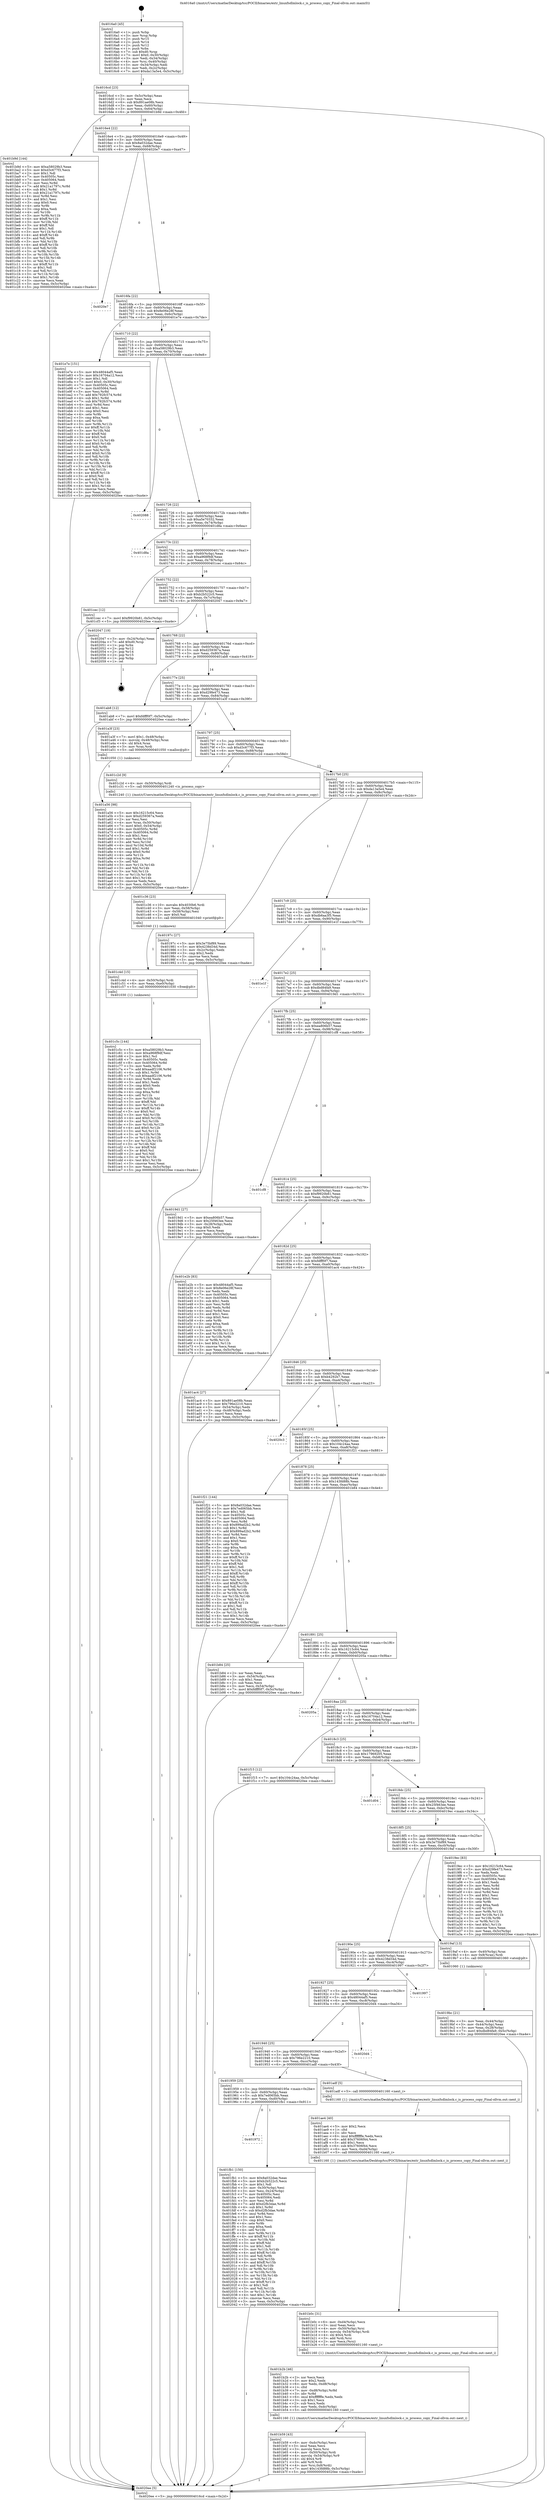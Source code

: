 digraph "0x4016a0" {
  label = "0x4016a0 (/mnt/c/Users/mathe/Desktop/tcc/POCII/binaries/extr_linuxfsdlmlock.c_is_process_copy_Final-ollvm.out::main(0))"
  labelloc = "t"
  node[shape=record]

  Entry [label="",width=0.3,height=0.3,shape=circle,fillcolor=black,style=filled]
  "0x4016cd" [label="{
     0x4016cd [23]\l
     | [instrs]\l
     &nbsp;&nbsp;0x4016cd \<+3\>: mov -0x5c(%rbp),%eax\l
     &nbsp;&nbsp;0x4016d0 \<+2\>: mov %eax,%ecx\l
     &nbsp;&nbsp;0x4016d2 \<+6\>: sub $0x891ae08b,%ecx\l
     &nbsp;&nbsp;0x4016d8 \<+3\>: mov %eax,-0x60(%rbp)\l
     &nbsp;&nbsp;0x4016db \<+3\>: mov %ecx,-0x64(%rbp)\l
     &nbsp;&nbsp;0x4016de \<+6\>: je 0000000000401b9d \<main+0x4fd\>\l
  }"]
  "0x401b9d" [label="{
     0x401b9d [144]\l
     | [instrs]\l
     &nbsp;&nbsp;0x401b9d \<+5\>: mov $0xa58029b3,%eax\l
     &nbsp;&nbsp;0x401ba2 \<+5\>: mov $0xd3c677f3,%ecx\l
     &nbsp;&nbsp;0x401ba7 \<+2\>: mov $0x1,%dl\l
     &nbsp;&nbsp;0x401ba9 \<+7\>: mov 0x40505c,%esi\l
     &nbsp;&nbsp;0x401bb0 \<+7\>: mov 0x405064,%edi\l
     &nbsp;&nbsp;0x401bb7 \<+3\>: mov %esi,%r8d\l
     &nbsp;&nbsp;0x401bba \<+7\>: add $0x21a1797c,%r8d\l
     &nbsp;&nbsp;0x401bc1 \<+4\>: sub $0x1,%r8d\l
     &nbsp;&nbsp;0x401bc5 \<+7\>: sub $0x21a1797c,%r8d\l
     &nbsp;&nbsp;0x401bcc \<+4\>: imul %r8d,%esi\l
     &nbsp;&nbsp;0x401bd0 \<+3\>: and $0x1,%esi\l
     &nbsp;&nbsp;0x401bd3 \<+3\>: cmp $0x0,%esi\l
     &nbsp;&nbsp;0x401bd6 \<+4\>: sete %r9b\l
     &nbsp;&nbsp;0x401bda \<+3\>: cmp $0xa,%edi\l
     &nbsp;&nbsp;0x401bdd \<+4\>: setl %r10b\l
     &nbsp;&nbsp;0x401be1 \<+3\>: mov %r9b,%r11b\l
     &nbsp;&nbsp;0x401be4 \<+4\>: xor $0xff,%r11b\l
     &nbsp;&nbsp;0x401be8 \<+3\>: mov %r10b,%bl\l
     &nbsp;&nbsp;0x401beb \<+3\>: xor $0xff,%bl\l
     &nbsp;&nbsp;0x401bee \<+3\>: xor $0x1,%dl\l
     &nbsp;&nbsp;0x401bf1 \<+3\>: mov %r11b,%r14b\l
     &nbsp;&nbsp;0x401bf4 \<+4\>: and $0xff,%r14b\l
     &nbsp;&nbsp;0x401bf8 \<+3\>: and %dl,%r9b\l
     &nbsp;&nbsp;0x401bfb \<+3\>: mov %bl,%r15b\l
     &nbsp;&nbsp;0x401bfe \<+4\>: and $0xff,%r15b\l
     &nbsp;&nbsp;0x401c02 \<+3\>: and %dl,%r10b\l
     &nbsp;&nbsp;0x401c05 \<+3\>: or %r9b,%r14b\l
     &nbsp;&nbsp;0x401c08 \<+3\>: or %r10b,%r15b\l
     &nbsp;&nbsp;0x401c0b \<+3\>: xor %r15b,%r14b\l
     &nbsp;&nbsp;0x401c0e \<+3\>: or %bl,%r11b\l
     &nbsp;&nbsp;0x401c11 \<+4\>: xor $0xff,%r11b\l
     &nbsp;&nbsp;0x401c15 \<+3\>: or $0x1,%dl\l
     &nbsp;&nbsp;0x401c18 \<+3\>: and %dl,%r11b\l
     &nbsp;&nbsp;0x401c1b \<+3\>: or %r11b,%r14b\l
     &nbsp;&nbsp;0x401c1e \<+4\>: test $0x1,%r14b\l
     &nbsp;&nbsp;0x401c22 \<+3\>: cmovne %ecx,%eax\l
     &nbsp;&nbsp;0x401c25 \<+3\>: mov %eax,-0x5c(%rbp)\l
     &nbsp;&nbsp;0x401c28 \<+5\>: jmp 00000000004020ee \<main+0xa4e\>\l
  }"]
  "0x4016e4" [label="{
     0x4016e4 [22]\l
     | [instrs]\l
     &nbsp;&nbsp;0x4016e4 \<+5\>: jmp 00000000004016e9 \<main+0x49\>\l
     &nbsp;&nbsp;0x4016e9 \<+3\>: mov -0x60(%rbp),%eax\l
     &nbsp;&nbsp;0x4016ec \<+5\>: sub $0x8a032dae,%eax\l
     &nbsp;&nbsp;0x4016f1 \<+3\>: mov %eax,-0x68(%rbp)\l
     &nbsp;&nbsp;0x4016f4 \<+6\>: je 00000000004020e7 \<main+0xa47\>\l
  }"]
  Exit [label="",width=0.3,height=0.3,shape=circle,fillcolor=black,style=filled,peripheries=2]
  "0x4020e7" [label="{
     0x4020e7\l
  }", style=dashed]
  "0x4016fa" [label="{
     0x4016fa [22]\l
     | [instrs]\l
     &nbsp;&nbsp;0x4016fa \<+5\>: jmp 00000000004016ff \<main+0x5f\>\l
     &nbsp;&nbsp;0x4016ff \<+3\>: mov -0x60(%rbp),%eax\l
     &nbsp;&nbsp;0x401702 \<+5\>: sub $0x8e06e28f,%eax\l
     &nbsp;&nbsp;0x401707 \<+3\>: mov %eax,-0x6c(%rbp)\l
     &nbsp;&nbsp;0x40170a \<+6\>: je 0000000000401e7e \<main+0x7de\>\l
  }"]
  "0x401972" [label="{
     0x401972\l
  }", style=dashed]
  "0x401e7e" [label="{
     0x401e7e [151]\l
     | [instrs]\l
     &nbsp;&nbsp;0x401e7e \<+5\>: mov $0x48044af5,%eax\l
     &nbsp;&nbsp;0x401e83 \<+5\>: mov $0x16704a12,%ecx\l
     &nbsp;&nbsp;0x401e88 \<+2\>: mov $0x1,%dl\l
     &nbsp;&nbsp;0x401e8a \<+7\>: movl $0x0,-0x30(%rbp)\l
     &nbsp;&nbsp;0x401e91 \<+7\>: mov 0x40505c,%esi\l
     &nbsp;&nbsp;0x401e98 \<+7\>: mov 0x405064,%edi\l
     &nbsp;&nbsp;0x401e9f \<+3\>: mov %esi,%r8d\l
     &nbsp;&nbsp;0x401ea2 \<+7\>: add $0x792fc574,%r8d\l
     &nbsp;&nbsp;0x401ea9 \<+4\>: sub $0x1,%r8d\l
     &nbsp;&nbsp;0x401ead \<+7\>: sub $0x792fc574,%r8d\l
     &nbsp;&nbsp;0x401eb4 \<+4\>: imul %r8d,%esi\l
     &nbsp;&nbsp;0x401eb8 \<+3\>: and $0x1,%esi\l
     &nbsp;&nbsp;0x401ebb \<+3\>: cmp $0x0,%esi\l
     &nbsp;&nbsp;0x401ebe \<+4\>: sete %r9b\l
     &nbsp;&nbsp;0x401ec2 \<+3\>: cmp $0xa,%edi\l
     &nbsp;&nbsp;0x401ec5 \<+4\>: setl %r10b\l
     &nbsp;&nbsp;0x401ec9 \<+3\>: mov %r9b,%r11b\l
     &nbsp;&nbsp;0x401ecc \<+4\>: xor $0xff,%r11b\l
     &nbsp;&nbsp;0x401ed0 \<+3\>: mov %r10b,%bl\l
     &nbsp;&nbsp;0x401ed3 \<+3\>: xor $0xff,%bl\l
     &nbsp;&nbsp;0x401ed6 \<+3\>: xor $0x0,%dl\l
     &nbsp;&nbsp;0x401ed9 \<+3\>: mov %r11b,%r14b\l
     &nbsp;&nbsp;0x401edc \<+4\>: and $0x0,%r14b\l
     &nbsp;&nbsp;0x401ee0 \<+3\>: and %dl,%r9b\l
     &nbsp;&nbsp;0x401ee3 \<+3\>: mov %bl,%r15b\l
     &nbsp;&nbsp;0x401ee6 \<+4\>: and $0x0,%r15b\l
     &nbsp;&nbsp;0x401eea \<+3\>: and %dl,%r10b\l
     &nbsp;&nbsp;0x401eed \<+3\>: or %r9b,%r14b\l
     &nbsp;&nbsp;0x401ef0 \<+3\>: or %r10b,%r15b\l
     &nbsp;&nbsp;0x401ef3 \<+3\>: xor %r15b,%r14b\l
     &nbsp;&nbsp;0x401ef6 \<+3\>: or %bl,%r11b\l
     &nbsp;&nbsp;0x401ef9 \<+4\>: xor $0xff,%r11b\l
     &nbsp;&nbsp;0x401efd \<+3\>: or $0x0,%dl\l
     &nbsp;&nbsp;0x401f00 \<+3\>: and %dl,%r11b\l
     &nbsp;&nbsp;0x401f03 \<+3\>: or %r11b,%r14b\l
     &nbsp;&nbsp;0x401f06 \<+4\>: test $0x1,%r14b\l
     &nbsp;&nbsp;0x401f0a \<+3\>: cmovne %ecx,%eax\l
     &nbsp;&nbsp;0x401f0d \<+3\>: mov %eax,-0x5c(%rbp)\l
     &nbsp;&nbsp;0x401f10 \<+5\>: jmp 00000000004020ee \<main+0xa4e\>\l
  }"]
  "0x401710" [label="{
     0x401710 [22]\l
     | [instrs]\l
     &nbsp;&nbsp;0x401710 \<+5\>: jmp 0000000000401715 \<main+0x75\>\l
     &nbsp;&nbsp;0x401715 \<+3\>: mov -0x60(%rbp),%eax\l
     &nbsp;&nbsp;0x401718 \<+5\>: sub $0xa58029b3,%eax\l
     &nbsp;&nbsp;0x40171d \<+3\>: mov %eax,-0x70(%rbp)\l
     &nbsp;&nbsp;0x401720 \<+6\>: je 0000000000402088 \<main+0x9e8\>\l
  }"]
  "0x401fb1" [label="{
     0x401fb1 [150]\l
     | [instrs]\l
     &nbsp;&nbsp;0x401fb1 \<+5\>: mov $0x8a032dae,%eax\l
     &nbsp;&nbsp;0x401fb6 \<+5\>: mov $0xb2b522c5,%ecx\l
     &nbsp;&nbsp;0x401fbb \<+2\>: mov $0x1,%dl\l
     &nbsp;&nbsp;0x401fbd \<+3\>: mov -0x30(%rbp),%esi\l
     &nbsp;&nbsp;0x401fc0 \<+3\>: mov %esi,-0x24(%rbp)\l
     &nbsp;&nbsp;0x401fc3 \<+7\>: mov 0x40505c,%esi\l
     &nbsp;&nbsp;0x401fca \<+7\>: mov 0x405064,%edi\l
     &nbsp;&nbsp;0x401fd1 \<+3\>: mov %esi,%r8d\l
     &nbsp;&nbsp;0x401fd4 \<+7\>: add $0xd2fb3dae,%r8d\l
     &nbsp;&nbsp;0x401fdb \<+4\>: sub $0x1,%r8d\l
     &nbsp;&nbsp;0x401fdf \<+7\>: sub $0xd2fb3dae,%r8d\l
     &nbsp;&nbsp;0x401fe6 \<+4\>: imul %r8d,%esi\l
     &nbsp;&nbsp;0x401fea \<+3\>: and $0x1,%esi\l
     &nbsp;&nbsp;0x401fed \<+3\>: cmp $0x0,%esi\l
     &nbsp;&nbsp;0x401ff0 \<+4\>: sete %r9b\l
     &nbsp;&nbsp;0x401ff4 \<+3\>: cmp $0xa,%edi\l
     &nbsp;&nbsp;0x401ff7 \<+4\>: setl %r10b\l
     &nbsp;&nbsp;0x401ffb \<+3\>: mov %r9b,%r11b\l
     &nbsp;&nbsp;0x401ffe \<+4\>: xor $0xff,%r11b\l
     &nbsp;&nbsp;0x402002 \<+3\>: mov %r10b,%bl\l
     &nbsp;&nbsp;0x402005 \<+3\>: xor $0xff,%bl\l
     &nbsp;&nbsp;0x402008 \<+3\>: xor $0x1,%dl\l
     &nbsp;&nbsp;0x40200b \<+3\>: mov %r11b,%r14b\l
     &nbsp;&nbsp;0x40200e \<+4\>: and $0xff,%r14b\l
     &nbsp;&nbsp;0x402012 \<+3\>: and %dl,%r9b\l
     &nbsp;&nbsp;0x402015 \<+3\>: mov %bl,%r15b\l
     &nbsp;&nbsp;0x402018 \<+4\>: and $0xff,%r15b\l
     &nbsp;&nbsp;0x40201c \<+3\>: and %dl,%r10b\l
     &nbsp;&nbsp;0x40201f \<+3\>: or %r9b,%r14b\l
     &nbsp;&nbsp;0x402022 \<+3\>: or %r10b,%r15b\l
     &nbsp;&nbsp;0x402025 \<+3\>: xor %r15b,%r14b\l
     &nbsp;&nbsp;0x402028 \<+3\>: or %bl,%r11b\l
     &nbsp;&nbsp;0x40202b \<+4\>: xor $0xff,%r11b\l
     &nbsp;&nbsp;0x40202f \<+3\>: or $0x1,%dl\l
     &nbsp;&nbsp;0x402032 \<+3\>: and %dl,%r11b\l
     &nbsp;&nbsp;0x402035 \<+3\>: or %r11b,%r14b\l
     &nbsp;&nbsp;0x402038 \<+4\>: test $0x1,%r14b\l
     &nbsp;&nbsp;0x40203c \<+3\>: cmovne %ecx,%eax\l
     &nbsp;&nbsp;0x40203f \<+3\>: mov %eax,-0x5c(%rbp)\l
     &nbsp;&nbsp;0x402042 \<+5\>: jmp 00000000004020ee \<main+0xa4e\>\l
  }"]
  "0x402088" [label="{
     0x402088\l
  }", style=dashed]
  "0x401726" [label="{
     0x401726 [22]\l
     | [instrs]\l
     &nbsp;&nbsp;0x401726 \<+5\>: jmp 000000000040172b \<main+0x8b\>\l
     &nbsp;&nbsp;0x40172b \<+3\>: mov -0x60(%rbp),%eax\l
     &nbsp;&nbsp;0x40172e \<+5\>: sub $0xa5e70332,%eax\l
     &nbsp;&nbsp;0x401733 \<+3\>: mov %eax,-0x74(%rbp)\l
     &nbsp;&nbsp;0x401736 \<+6\>: je 0000000000401d8a \<main+0x6ea\>\l
  }"]
  "0x401c5c" [label="{
     0x401c5c [144]\l
     | [instrs]\l
     &nbsp;&nbsp;0x401c5c \<+5\>: mov $0xa58029b3,%eax\l
     &nbsp;&nbsp;0x401c61 \<+5\>: mov $0xa968f9df,%esi\l
     &nbsp;&nbsp;0x401c66 \<+2\>: mov $0x1,%cl\l
     &nbsp;&nbsp;0x401c68 \<+7\>: mov 0x40505c,%edx\l
     &nbsp;&nbsp;0x401c6f \<+8\>: mov 0x405064,%r8d\l
     &nbsp;&nbsp;0x401c77 \<+3\>: mov %edx,%r9d\l
     &nbsp;&nbsp;0x401c7a \<+7\>: add $0xaadf2106,%r9d\l
     &nbsp;&nbsp;0x401c81 \<+4\>: sub $0x1,%r9d\l
     &nbsp;&nbsp;0x401c85 \<+7\>: sub $0xaadf2106,%r9d\l
     &nbsp;&nbsp;0x401c8c \<+4\>: imul %r9d,%edx\l
     &nbsp;&nbsp;0x401c90 \<+3\>: and $0x1,%edx\l
     &nbsp;&nbsp;0x401c93 \<+3\>: cmp $0x0,%edx\l
     &nbsp;&nbsp;0x401c96 \<+4\>: sete %r10b\l
     &nbsp;&nbsp;0x401c9a \<+4\>: cmp $0xa,%r8d\l
     &nbsp;&nbsp;0x401c9e \<+4\>: setl %r11b\l
     &nbsp;&nbsp;0x401ca2 \<+3\>: mov %r10b,%bl\l
     &nbsp;&nbsp;0x401ca5 \<+3\>: xor $0xff,%bl\l
     &nbsp;&nbsp;0x401ca8 \<+3\>: mov %r11b,%r14b\l
     &nbsp;&nbsp;0x401cab \<+4\>: xor $0xff,%r14b\l
     &nbsp;&nbsp;0x401caf \<+3\>: xor $0x0,%cl\l
     &nbsp;&nbsp;0x401cb2 \<+3\>: mov %bl,%r15b\l
     &nbsp;&nbsp;0x401cb5 \<+4\>: and $0x0,%r15b\l
     &nbsp;&nbsp;0x401cb9 \<+3\>: and %cl,%r10b\l
     &nbsp;&nbsp;0x401cbc \<+3\>: mov %r14b,%r12b\l
     &nbsp;&nbsp;0x401cbf \<+4\>: and $0x0,%r12b\l
     &nbsp;&nbsp;0x401cc3 \<+3\>: and %cl,%r11b\l
     &nbsp;&nbsp;0x401cc6 \<+3\>: or %r10b,%r15b\l
     &nbsp;&nbsp;0x401cc9 \<+3\>: or %r11b,%r12b\l
     &nbsp;&nbsp;0x401ccc \<+3\>: xor %r12b,%r15b\l
     &nbsp;&nbsp;0x401ccf \<+3\>: or %r14b,%bl\l
     &nbsp;&nbsp;0x401cd2 \<+3\>: xor $0xff,%bl\l
     &nbsp;&nbsp;0x401cd5 \<+3\>: or $0x0,%cl\l
     &nbsp;&nbsp;0x401cd8 \<+2\>: and %cl,%bl\l
     &nbsp;&nbsp;0x401cda \<+3\>: or %bl,%r15b\l
     &nbsp;&nbsp;0x401cdd \<+4\>: test $0x1,%r15b\l
     &nbsp;&nbsp;0x401ce1 \<+3\>: cmovne %esi,%eax\l
     &nbsp;&nbsp;0x401ce4 \<+3\>: mov %eax,-0x5c(%rbp)\l
     &nbsp;&nbsp;0x401ce7 \<+5\>: jmp 00000000004020ee \<main+0xa4e\>\l
  }"]
  "0x401d8a" [label="{
     0x401d8a\l
  }", style=dashed]
  "0x40173c" [label="{
     0x40173c [22]\l
     | [instrs]\l
     &nbsp;&nbsp;0x40173c \<+5\>: jmp 0000000000401741 \<main+0xa1\>\l
     &nbsp;&nbsp;0x401741 \<+3\>: mov -0x60(%rbp),%eax\l
     &nbsp;&nbsp;0x401744 \<+5\>: sub $0xa968f9df,%eax\l
     &nbsp;&nbsp;0x401749 \<+3\>: mov %eax,-0x78(%rbp)\l
     &nbsp;&nbsp;0x40174c \<+6\>: je 0000000000401cec \<main+0x64c\>\l
  }"]
  "0x401c4d" [label="{
     0x401c4d [15]\l
     | [instrs]\l
     &nbsp;&nbsp;0x401c4d \<+4\>: mov -0x50(%rbp),%rdi\l
     &nbsp;&nbsp;0x401c51 \<+6\>: mov %eax,-0xe0(%rbp)\l
     &nbsp;&nbsp;0x401c57 \<+5\>: call 0000000000401030 \<free@plt\>\l
     | [calls]\l
     &nbsp;&nbsp;0x401030 \{1\} (unknown)\l
  }"]
  "0x401cec" [label="{
     0x401cec [12]\l
     | [instrs]\l
     &nbsp;&nbsp;0x401cec \<+7\>: movl $0xf9920b81,-0x5c(%rbp)\l
     &nbsp;&nbsp;0x401cf3 \<+5\>: jmp 00000000004020ee \<main+0xa4e\>\l
  }"]
  "0x401752" [label="{
     0x401752 [22]\l
     | [instrs]\l
     &nbsp;&nbsp;0x401752 \<+5\>: jmp 0000000000401757 \<main+0xb7\>\l
     &nbsp;&nbsp;0x401757 \<+3\>: mov -0x60(%rbp),%eax\l
     &nbsp;&nbsp;0x40175a \<+5\>: sub $0xb2b522c5,%eax\l
     &nbsp;&nbsp;0x40175f \<+3\>: mov %eax,-0x7c(%rbp)\l
     &nbsp;&nbsp;0x401762 \<+6\>: je 0000000000402047 \<main+0x9a7\>\l
  }"]
  "0x401c36" [label="{
     0x401c36 [23]\l
     | [instrs]\l
     &nbsp;&nbsp;0x401c36 \<+10\>: movabs $0x4030b6,%rdi\l
     &nbsp;&nbsp;0x401c40 \<+3\>: mov %eax,-0x58(%rbp)\l
     &nbsp;&nbsp;0x401c43 \<+3\>: mov -0x58(%rbp),%esi\l
     &nbsp;&nbsp;0x401c46 \<+2\>: mov $0x0,%al\l
     &nbsp;&nbsp;0x401c48 \<+5\>: call 0000000000401040 \<printf@plt\>\l
     | [calls]\l
     &nbsp;&nbsp;0x401040 \{1\} (unknown)\l
  }"]
  "0x402047" [label="{
     0x402047 [19]\l
     | [instrs]\l
     &nbsp;&nbsp;0x402047 \<+3\>: mov -0x24(%rbp),%eax\l
     &nbsp;&nbsp;0x40204a \<+7\>: add $0xd0,%rsp\l
     &nbsp;&nbsp;0x402051 \<+1\>: pop %rbx\l
     &nbsp;&nbsp;0x402052 \<+2\>: pop %r12\l
     &nbsp;&nbsp;0x402054 \<+2\>: pop %r14\l
     &nbsp;&nbsp;0x402056 \<+2\>: pop %r15\l
     &nbsp;&nbsp;0x402058 \<+1\>: pop %rbp\l
     &nbsp;&nbsp;0x402059 \<+1\>: ret\l
  }"]
  "0x401768" [label="{
     0x401768 [22]\l
     | [instrs]\l
     &nbsp;&nbsp;0x401768 \<+5\>: jmp 000000000040176d \<main+0xcd\>\l
     &nbsp;&nbsp;0x40176d \<+3\>: mov -0x60(%rbp),%eax\l
     &nbsp;&nbsp;0x401770 \<+5\>: sub $0xd259367a,%eax\l
     &nbsp;&nbsp;0x401775 \<+3\>: mov %eax,-0x80(%rbp)\l
     &nbsp;&nbsp;0x401778 \<+6\>: je 0000000000401ab8 \<main+0x418\>\l
  }"]
  "0x401b59" [label="{
     0x401b59 [43]\l
     | [instrs]\l
     &nbsp;&nbsp;0x401b59 \<+6\>: mov -0xdc(%rbp),%ecx\l
     &nbsp;&nbsp;0x401b5f \<+3\>: imul %eax,%ecx\l
     &nbsp;&nbsp;0x401b62 \<+3\>: movslq %ecx,%rsi\l
     &nbsp;&nbsp;0x401b65 \<+4\>: mov -0x50(%rbp),%rdi\l
     &nbsp;&nbsp;0x401b69 \<+4\>: movslq -0x54(%rbp),%r9\l
     &nbsp;&nbsp;0x401b6d \<+4\>: shl $0x4,%r9\l
     &nbsp;&nbsp;0x401b71 \<+3\>: add %r9,%rdi\l
     &nbsp;&nbsp;0x401b74 \<+4\>: mov %rsi,0x8(%rdi)\l
     &nbsp;&nbsp;0x401b78 \<+7\>: movl $0x143fd88b,-0x5c(%rbp)\l
     &nbsp;&nbsp;0x401b7f \<+5\>: jmp 00000000004020ee \<main+0xa4e\>\l
  }"]
  "0x401ab8" [label="{
     0x401ab8 [12]\l
     | [instrs]\l
     &nbsp;&nbsp;0x401ab8 \<+7\>: movl $0xfdfff0f7,-0x5c(%rbp)\l
     &nbsp;&nbsp;0x401abf \<+5\>: jmp 00000000004020ee \<main+0xa4e\>\l
  }"]
  "0x40177e" [label="{
     0x40177e [25]\l
     | [instrs]\l
     &nbsp;&nbsp;0x40177e \<+5\>: jmp 0000000000401783 \<main+0xe3\>\l
     &nbsp;&nbsp;0x401783 \<+3\>: mov -0x60(%rbp),%eax\l
     &nbsp;&nbsp;0x401786 \<+5\>: sub $0xd29fe473,%eax\l
     &nbsp;&nbsp;0x40178b \<+6\>: mov %eax,-0x84(%rbp)\l
     &nbsp;&nbsp;0x401791 \<+6\>: je 0000000000401a3f \<main+0x39f\>\l
  }"]
  "0x401b2b" [label="{
     0x401b2b [46]\l
     | [instrs]\l
     &nbsp;&nbsp;0x401b2b \<+2\>: xor %ecx,%ecx\l
     &nbsp;&nbsp;0x401b2d \<+5\>: mov $0x2,%edx\l
     &nbsp;&nbsp;0x401b32 \<+6\>: mov %edx,-0xd8(%rbp)\l
     &nbsp;&nbsp;0x401b38 \<+1\>: cltd\l
     &nbsp;&nbsp;0x401b39 \<+7\>: mov -0xd8(%rbp),%r8d\l
     &nbsp;&nbsp;0x401b40 \<+3\>: idiv %r8d\l
     &nbsp;&nbsp;0x401b43 \<+6\>: imul $0xfffffffe,%edx,%edx\l
     &nbsp;&nbsp;0x401b49 \<+3\>: sub $0x1,%ecx\l
     &nbsp;&nbsp;0x401b4c \<+2\>: sub %ecx,%edx\l
     &nbsp;&nbsp;0x401b4e \<+6\>: mov %edx,-0xdc(%rbp)\l
     &nbsp;&nbsp;0x401b54 \<+5\>: call 0000000000401160 \<next_i\>\l
     | [calls]\l
     &nbsp;&nbsp;0x401160 \{1\} (/mnt/c/Users/mathe/Desktop/tcc/POCII/binaries/extr_linuxfsdlmlock.c_is_process_copy_Final-ollvm.out::next_i)\l
  }"]
  "0x401a3f" [label="{
     0x401a3f [23]\l
     | [instrs]\l
     &nbsp;&nbsp;0x401a3f \<+7\>: movl $0x1,-0x48(%rbp)\l
     &nbsp;&nbsp;0x401a46 \<+4\>: movslq -0x48(%rbp),%rax\l
     &nbsp;&nbsp;0x401a4a \<+4\>: shl $0x4,%rax\l
     &nbsp;&nbsp;0x401a4e \<+3\>: mov %rax,%rdi\l
     &nbsp;&nbsp;0x401a51 \<+5\>: call 0000000000401050 \<malloc@plt\>\l
     | [calls]\l
     &nbsp;&nbsp;0x401050 \{1\} (unknown)\l
  }"]
  "0x401797" [label="{
     0x401797 [25]\l
     | [instrs]\l
     &nbsp;&nbsp;0x401797 \<+5\>: jmp 000000000040179c \<main+0xfc\>\l
     &nbsp;&nbsp;0x40179c \<+3\>: mov -0x60(%rbp),%eax\l
     &nbsp;&nbsp;0x40179f \<+5\>: sub $0xd3c677f3,%eax\l
     &nbsp;&nbsp;0x4017a4 \<+6\>: mov %eax,-0x88(%rbp)\l
     &nbsp;&nbsp;0x4017aa \<+6\>: je 0000000000401c2d \<main+0x58d\>\l
  }"]
  "0x401b0c" [label="{
     0x401b0c [31]\l
     | [instrs]\l
     &nbsp;&nbsp;0x401b0c \<+6\>: mov -0xd4(%rbp),%ecx\l
     &nbsp;&nbsp;0x401b12 \<+3\>: imul %eax,%ecx\l
     &nbsp;&nbsp;0x401b15 \<+4\>: mov -0x50(%rbp),%rsi\l
     &nbsp;&nbsp;0x401b19 \<+4\>: movslq -0x54(%rbp),%rdi\l
     &nbsp;&nbsp;0x401b1d \<+4\>: shl $0x4,%rdi\l
     &nbsp;&nbsp;0x401b21 \<+3\>: add %rdi,%rsi\l
     &nbsp;&nbsp;0x401b24 \<+2\>: mov %ecx,(%rsi)\l
     &nbsp;&nbsp;0x401b26 \<+5\>: call 0000000000401160 \<next_i\>\l
     | [calls]\l
     &nbsp;&nbsp;0x401160 \{1\} (/mnt/c/Users/mathe/Desktop/tcc/POCII/binaries/extr_linuxfsdlmlock.c_is_process_copy_Final-ollvm.out::next_i)\l
  }"]
  "0x401c2d" [label="{
     0x401c2d [9]\l
     | [instrs]\l
     &nbsp;&nbsp;0x401c2d \<+4\>: mov -0x50(%rbp),%rdi\l
     &nbsp;&nbsp;0x401c31 \<+5\>: call 0000000000401240 \<is_process_copy\>\l
     | [calls]\l
     &nbsp;&nbsp;0x401240 \{1\} (/mnt/c/Users/mathe/Desktop/tcc/POCII/binaries/extr_linuxfsdlmlock.c_is_process_copy_Final-ollvm.out::is_process_copy)\l
  }"]
  "0x4017b0" [label="{
     0x4017b0 [25]\l
     | [instrs]\l
     &nbsp;&nbsp;0x4017b0 \<+5\>: jmp 00000000004017b5 \<main+0x115\>\l
     &nbsp;&nbsp;0x4017b5 \<+3\>: mov -0x60(%rbp),%eax\l
     &nbsp;&nbsp;0x4017b8 \<+5\>: sub $0xda13a5e4,%eax\l
     &nbsp;&nbsp;0x4017bd \<+6\>: mov %eax,-0x8c(%rbp)\l
     &nbsp;&nbsp;0x4017c3 \<+6\>: je 000000000040197c \<main+0x2dc\>\l
  }"]
  "0x401ae4" [label="{
     0x401ae4 [40]\l
     | [instrs]\l
     &nbsp;&nbsp;0x401ae4 \<+5\>: mov $0x2,%ecx\l
     &nbsp;&nbsp;0x401ae9 \<+1\>: cltd\l
     &nbsp;&nbsp;0x401aea \<+2\>: idiv %ecx\l
     &nbsp;&nbsp;0x401aec \<+6\>: imul $0xfffffffe,%edx,%ecx\l
     &nbsp;&nbsp;0x401af2 \<+6\>: add $0x37606f44,%ecx\l
     &nbsp;&nbsp;0x401af8 \<+3\>: add $0x1,%ecx\l
     &nbsp;&nbsp;0x401afb \<+6\>: sub $0x37606f44,%ecx\l
     &nbsp;&nbsp;0x401b01 \<+6\>: mov %ecx,-0xd4(%rbp)\l
     &nbsp;&nbsp;0x401b07 \<+5\>: call 0000000000401160 \<next_i\>\l
     | [calls]\l
     &nbsp;&nbsp;0x401160 \{1\} (/mnt/c/Users/mathe/Desktop/tcc/POCII/binaries/extr_linuxfsdlmlock.c_is_process_copy_Final-ollvm.out::next_i)\l
  }"]
  "0x40197c" [label="{
     0x40197c [27]\l
     | [instrs]\l
     &nbsp;&nbsp;0x40197c \<+5\>: mov $0x3e75bf89,%eax\l
     &nbsp;&nbsp;0x401981 \<+5\>: mov $0x4238d34d,%ecx\l
     &nbsp;&nbsp;0x401986 \<+3\>: mov -0x2c(%rbp),%edx\l
     &nbsp;&nbsp;0x401989 \<+3\>: cmp $0x2,%edx\l
     &nbsp;&nbsp;0x40198c \<+3\>: cmovne %ecx,%eax\l
     &nbsp;&nbsp;0x40198f \<+3\>: mov %eax,-0x5c(%rbp)\l
     &nbsp;&nbsp;0x401992 \<+5\>: jmp 00000000004020ee \<main+0xa4e\>\l
  }"]
  "0x4017c9" [label="{
     0x4017c9 [25]\l
     | [instrs]\l
     &nbsp;&nbsp;0x4017c9 \<+5\>: jmp 00000000004017ce \<main+0x12e\>\l
     &nbsp;&nbsp;0x4017ce \<+3\>: mov -0x60(%rbp),%eax\l
     &nbsp;&nbsp;0x4017d1 \<+5\>: sub $0xdb6aa3f5,%eax\l
     &nbsp;&nbsp;0x4017d6 \<+6\>: mov %eax,-0x90(%rbp)\l
     &nbsp;&nbsp;0x4017dc \<+6\>: je 0000000000401e1f \<main+0x77f\>\l
  }"]
  "0x4020ee" [label="{
     0x4020ee [5]\l
     | [instrs]\l
     &nbsp;&nbsp;0x4020ee \<+5\>: jmp 00000000004016cd \<main+0x2d\>\l
  }"]
  "0x4016a0" [label="{
     0x4016a0 [45]\l
     | [instrs]\l
     &nbsp;&nbsp;0x4016a0 \<+1\>: push %rbp\l
     &nbsp;&nbsp;0x4016a1 \<+3\>: mov %rsp,%rbp\l
     &nbsp;&nbsp;0x4016a4 \<+2\>: push %r15\l
     &nbsp;&nbsp;0x4016a6 \<+2\>: push %r14\l
     &nbsp;&nbsp;0x4016a8 \<+2\>: push %r12\l
     &nbsp;&nbsp;0x4016aa \<+1\>: push %rbx\l
     &nbsp;&nbsp;0x4016ab \<+7\>: sub $0xd0,%rsp\l
     &nbsp;&nbsp;0x4016b2 \<+7\>: movl $0x0,-0x30(%rbp)\l
     &nbsp;&nbsp;0x4016b9 \<+3\>: mov %edi,-0x34(%rbp)\l
     &nbsp;&nbsp;0x4016bc \<+4\>: mov %rsi,-0x40(%rbp)\l
     &nbsp;&nbsp;0x4016c0 \<+3\>: mov -0x34(%rbp),%edi\l
     &nbsp;&nbsp;0x4016c3 \<+3\>: mov %edi,-0x2c(%rbp)\l
     &nbsp;&nbsp;0x4016c6 \<+7\>: movl $0xda13a5e4,-0x5c(%rbp)\l
  }"]
  "0x401959" [label="{
     0x401959 [25]\l
     | [instrs]\l
     &nbsp;&nbsp;0x401959 \<+5\>: jmp 000000000040195e \<main+0x2be\>\l
     &nbsp;&nbsp;0x40195e \<+3\>: mov -0x60(%rbp),%eax\l
     &nbsp;&nbsp;0x401961 \<+5\>: sub $0x7ed065bb,%eax\l
     &nbsp;&nbsp;0x401966 \<+6\>: mov %eax,-0xd0(%rbp)\l
     &nbsp;&nbsp;0x40196c \<+6\>: je 0000000000401fb1 \<main+0x911\>\l
  }"]
  "0x401e1f" [label="{
     0x401e1f\l
  }", style=dashed]
  "0x4017e2" [label="{
     0x4017e2 [25]\l
     | [instrs]\l
     &nbsp;&nbsp;0x4017e2 \<+5\>: jmp 00000000004017e7 \<main+0x147\>\l
     &nbsp;&nbsp;0x4017e7 \<+3\>: mov -0x60(%rbp),%eax\l
     &nbsp;&nbsp;0x4017ea \<+5\>: sub $0xdbd84fa9,%eax\l
     &nbsp;&nbsp;0x4017ef \<+6\>: mov %eax,-0x94(%rbp)\l
     &nbsp;&nbsp;0x4017f5 \<+6\>: je 00000000004019d1 \<main+0x331\>\l
  }"]
  "0x401adf" [label="{
     0x401adf [5]\l
     | [instrs]\l
     &nbsp;&nbsp;0x401adf \<+5\>: call 0000000000401160 \<next_i\>\l
     | [calls]\l
     &nbsp;&nbsp;0x401160 \{1\} (/mnt/c/Users/mathe/Desktop/tcc/POCII/binaries/extr_linuxfsdlmlock.c_is_process_copy_Final-ollvm.out::next_i)\l
  }"]
  "0x4019d1" [label="{
     0x4019d1 [27]\l
     | [instrs]\l
     &nbsp;&nbsp;0x4019d1 \<+5\>: mov $0xea806b57,%eax\l
     &nbsp;&nbsp;0x4019d6 \<+5\>: mov $0x25f463ee,%ecx\l
     &nbsp;&nbsp;0x4019db \<+3\>: mov -0x28(%rbp),%edx\l
     &nbsp;&nbsp;0x4019de \<+3\>: cmp $0x0,%edx\l
     &nbsp;&nbsp;0x4019e1 \<+3\>: cmove %ecx,%eax\l
     &nbsp;&nbsp;0x4019e4 \<+3\>: mov %eax,-0x5c(%rbp)\l
     &nbsp;&nbsp;0x4019e7 \<+5\>: jmp 00000000004020ee \<main+0xa4e\>\l
  }"]
  "0x4017fb" [label="{
     0x4017fb [25]\l
     | [instrs]\l
     &nbsp;&nbsp;0x4017fb \<+5\>: jmp 0000000000401800 \<main+0x160\>\l
     &nbsp;&nbsp;0x401800 \<+3\>: mov -0x60(%rbp),%eax\l
     &nbsp;&nbsp;0x401803 \<+5\>: sub $0xea806b57,%eax\l
     &nbsp;&nbsp;0x401808 \<+6\>: mov %eax,-0x98(%rbp)\l
     &nbsp;&nbsp;0x40180e \<+6\>: je 0000000000401cf8 \<main+0x658\>\l
  }"]
  "0x401940" [label="{
     0x401940 [25]\l
     | [instrs]\l
     &nbsp;&nbsp;0x401940 \<+5\>: jmp 0000000000401945 \<main+0x2a5\>\l
     &nbsp;&nbsp;0x401945 \<+3\>: mov -0x60(%rbp),%eax\l
     &nbsp;&nbsp;0x401948 \<+5\>: sub $0x796e2210,%eax\l
     &nbsp;&nbsp;0x40194d \<+6\>: mov %eax,-0xcc(%rbp)\l
     &nbsp;&nbsp;0x401953 \<+6\>: je 0000000000401adf \<main+0x43f\>\l
  }"]
  "0x401cf8" [label="{
     0x401cf8\l
  }", style=dashed]
  "0x401814" [label="{
     0x401814 [25]\l
     | [instrs]\l
     &nbsp;&nbsp;0x401814 \<+5\>: jmp 0000000000401819 \<main+0x179\>\l
     &nbsp;&nbsp;0x401819 \<+3\>: mov -0x60(%rbp),%eax\l
     &nbsp;&nbsp;0x40181c \<+5\>: sub $0xf9920b81,%eax\l
     &nbsp;&nbsp;0x401821 \<+6\>: mov %eax,-0x9c(%rbp)\l
     &nbsp;&nbsp;0x401827 \<+6\>: je 0000000000401e2b \<main+0x78b\>\l
  }"]
  "0x4020d4" [label="{
     0x4020d4\l
  }", style=dashed]
  "0x401e2b" [label="{
     0x401e2b [83]\l
     | [instrs]\l
     &nbsp;&nbsp;0x401e2b \<+5\>: mov $0x48044af5,%eax\l
     &nbsp;&nbsp;0x401e30 \<+5\>: mov $0x8e06e28f,%ecx\l
     &nbsp;&nbsp;0x401e35 \<+2\>: xor %edx,%edx\l
     &nbsp;&nbsp;0x401e37 \<+7\>: mov 0x40505c,%esi\l
     &nbsp;&nbsp;0x401e3e \<+7\>: mov 0x405064,%edi\l
     &nbsp;&nbsp;0x401e45 \<+3\>: sub $0x1,%edx\l
     &nbsp;&nbsp;0x401e48 \<+3\>: mov %esi,%r8d\l
     &nbsp;&nbsp;0x401e4b \<+3\>: add %edx,%r8d\l
     &nbsp;&nbsp;0x401e4e \<+4\>: imul %r8d,%esi\l
     &nbsp;&nbsp;0x401e52 \<+3\>: and $0x1,%esi\l
     &nbsp;&nbsp;0x401e55 \<+3\>: cmp $0x0,%esi\l
     &nbsp;&nbsp;0x401e58 \<+4\>: sete %r9b\l
     &nbsp;&nbsp;0x401e5c \<+3\>: cmp $0xa,%edi\l
     &nbsp;&nbsp;0x401e5f \<+4\>: setl %r10b\l
     &nbsp;&nbsp;0x401e63 \<+3\>: mov %r9b,%r11b\l
     &nbsp;&nbsp;0x401e66 \<+3\>: and %r10b,%r11b\l
     &nbsp;&nbsp;0x401e69 \<+3\>: xor %r10b,%r9b\l
     &nbsp;&nbsp;0x401e6c \<+3\>: or %r9b,%r11b\l
     &nbsp;&nbsp;0x401e6f \<+4\>: test $0x1,%r11b\l
     &nbsp;&nbsp;0x401e73 \<+3\>: cmovne %ecx,%eax\l
     &nbsp;&nbsp;0x401e76 \<+3\>: mov %eax,-0x5c(%rbp)\l
     &nbsp;&nbsp;0x401e79 \<+5\>: jmp 00000000004020ee \<main+0xa4e\>\l
  }"]
  "0x40182d" [label="{
     0x40182d [25]\l
     | [instrs]\l
     &nbsp;&nbsp;0x40182d \<+5\>: jmp 0000000000401832 \<main+0x192\>\l
     &nbsp;&nbsp;0x401832 \<+3\>: mov -0x60(%rbp),%eax\l
     &nbsp;&nbsp;0x401835 \<+5\>: sub $0xfdfff0f7,%eax\l
     &nbsp;&nbsp;0x40183a \<+6\>: mov %eax,-0xa0(%rbp)\l
     &nbsp;&nbsp;0x401840 \<+6\>: je 0000000000401ac4 \<main+0x424\>\l
  }"]
  "0x401927" [label="{
     0x401927 [25]\l
     | [instrs]\l
     &nbsp;&nbsp;0x401927 \<+5\>: jmp 000000000040192c \<main+0x28c\>\l
     &nbsp;&nbsp;0x40192c \<+3\>: mov -0x60(%rbp),%eax\l
     &nbsp;&nbsp;0x40192f \<+5\>: sub $0x48044af5,%eax\l
     &nbsp;&nbsp;0x401934 \<+6\>: mov %eax,-0xc8(%rbp)\l
     &nbsp;&nbsp;0x40193a \<+6\>: je 00000000004020d4 \<main+0xa34\>\l
  }"]
  "0x401ac4" [label="{
     0x401ac4 [27]\l
     | [instrs]\l
     &nbsp;&nbsp;0x401ac4 \<+5\>: mov $0x891ae08b,%eax\l
     &nbsp;&nbsp;0x401ac9 \<+5\>: mov $0x796e2210,%ecx\l
     &nbsp;&nbsp;0x401ace \<+3\>: mov -0x54(%rbp),%edx\l
     &nbsp;&nbsp;0x401ad1 \<+3\>: cmp -0x48(%rbp),%edx\l
     &nbsp;&nbsp;0x401ad4 \<+3\>: cmovl %ecx,%eax\l
     &nbsp;&nbsp;0x401ad7 \<+3\>: mov %eax,-0x5c(%rbp)\l
     &nbsp;&nbsp;0x401ada \<+5\>: jmp 00000000004020ee \<main+0xa4e\>\l
  }"]
  "0x401846" [label="{
     0x401846 [25]\l
     | [instrs]\l
     &nbsp;&nbsp;0x401846 \<+5\>: jmp 000000000040184b \<main+0x1ab\>\l
     &nbsp;&nbsp;0x40184b \<+3\>: mov -0x60(%rbp),%eax\l
     &nbsp;&nbsp;0x40184e \<+5\>: sub $0xb4292b7,%eax\l
     &nbsp;&nbsp;0x401853 \<+6\>: mov %eax,-0xa4(%rbp)\l
     &nbsp;&nbsp;0x401859 \<+6\>: je 00000000004020c3 \<main+0xa23\>\l
  }"]
  "0x401997" [label="{
     0x401997\l
  }", style=dashed]
  "0x4020c3" [label="{
     0x4020c3\l
  }", style=dashed]
  "0x40185f" [label="{
     0x40185f [25]\l
     | [instrs]\l
     &nbsp;&nbsp;0x40185f \<+5\>: jmp 0000000000401864 \<main+0x1c4\>\l
     &nbsp;&nbsp;0x401864 \<+3\>: mov -0x60(%rbp),%eax\l
     &nbsp;&nbsp;0x401867 \<+5\>: sub $0x104c24aa,%eax\l
     &nbsp;&nbsp;0x40186c \<+6\>: mov %eax,-0xa8(%rbp)\l
     &nbsp;&nbsp;0x401872 \<+6\>: je 0000000000401f21 \<main+0x881\>\l
  }"]
  "0x401a56" [label="{
     0x401a56 [98]\l
     | [instrs]\l
     &nbsp;&nbsp;0x401a56 \<+5\>: mov $0x16215c64,%ecx\l
     &nbsp;&nbsp;0x401a5b \<+5\>: mov $0xd259367a,%edx\l
     &nbsp;&nbsp;0x401a60 \<+2\>: xor %esi,%esi\l
     &nbsp;&nbsp;0x401a62 \<+4\>: mov %rax,-0x50(%rbp)\l
     &nbsp;&nbsp;0x401a66 \<+7\>: movl $0x0,-0x54(%rbp)\l
     &nbsp;&nbsp;0x401a6d \<+8\>: mov 0x40505c,%r8d\l
     &nbsp;&nbsp;0x401a75 \<+8\>: mov 0x405064,%r9d\l
     &nbsp;&nbsp;0x401a7d \<+3\>: sub $0x1,%esi\l
     &nbsp;&nbsp;0x401a80 \<+3\>: mov %r8d,%r10d\l
     &nbsp;&nbsp;0x401a83 \<+3\>: add %esi,%r10d\l
     &nbsp;&nbsp;0x401a86 \<+4\>: imul %r10d,%r8d\l
     &nbsp;&nbsp;0x401a8a \<+4\>: and $0x1,%r8d\l
     &nbsp;&nbsp;0x401a8e \<+4\>: cmp $0x0,%r8d\l
     &nbsp;&nbsp;0x401a92 \<+4\>: sete %r11b\l
     &nbsp;&nbsp;0x401a96 \<+4\>: cmp $0xa,%r9d\l
     &nbsp;&nbsp;0x401a9a \<+3\>: setl %bl\l
     &nbsp;&nbsp;0x401a9d \<+3\>: mov %r11b,%r14b\l
     &nbsp;&nbsp;0x401aa0 \<+3\>: and %bl,%r14b\l
     &nbsp;&nbsp;0x401aa3 \<+3\>: xor %bl,%r11b\l
     &nbsp;&nbsp;0x401aa6 \<+3\>: or %r11b,%r14b\l
     &nbsp;&nbsp;0x401aa9 \<+4\>: test $0x1,%r14b\l
     &nbsp;&nbsp;0x401aad \<+3\>: cmovne %edx,%ecx\l
     &nbsp;&nbsp;0x401ab0 \<+3\>: mov %ecx,-0x5c(%rbp)\l
     &nbsp;&nbsp;0x401ab3 \<+5\>: jmp 00000000004020ee \<main+0xa4e\>\l
  }"]
  "0x401f21" [label="{
     0x401f21 [144]\l
     | [instrs]\l
     &nbsp;&nbsp;0x401f21 \<+5\>: mov $0x8a032dae,%eax\l
     &nbsp;&nbsp;0x401f26 \<+5\>: mov $0x7ed065bb,%ecx\l
     &nbsp;&nbsp;0x401f2b \<+2\>: mov $0x1,%dl\l
     &nbsp;&nbsp;0x401f2d \<+7\>: mov 0x40505c,%esi\l
     &nbsp;&nbsp;0x401f34 \<+7\>: mov 0x405064,%edi\l
     &nbsp;&nbsp;0x401f3b \<+3\>: mov %esi,%r8d\l
     &nbsp;&nbsp;0x401f3e \<+7\>: sub $0x899ad2b2,%r8d\l
     &nbsp;&nbsp;0x401f45 \<+4\>: sub $0x1,%r8d\l
     &nbsp;&nbsp;0x401f49 \<+7\>: add $0x899ad2b2,%r8d\l
     &nbsp;&nbsp;0x401f50 \<+4\>: imul %r8d,%esi\l
     &nbsp;&nbsp;0x401f54 \<+3\>: and $0x1,%esi\l
     &nbsp;&nbsp;0x401f57 \<+3\>: cmp $0x0,%esi\l
     &nbsp;&nbsp;0x401f5a \<+4\>: sete %r9b\l
     &nbsp;&nbsp;0x401f5e \<+3\>: cmp $0xa,%edi\l
     &nbsp;&nbsp;0x401f61 \<+4\>: setl %r10b\l
     &nbsp;&nbsp;0x401f65 \<+3\>: mov %r9b,%r11b\l
     &nbsp;&nbsp;0x401f68 \<+4\>: xor $0xff,%r11b\l
     &nbsp;&nbsp;0x401f6c \<+3\>: mov %r10b,%bl\l
     &nbsp;&nbsp;0x401f6f \<+3\>: xor $0xff,%bl\l
     &nbsp;&nbsp;0x401f72 \<+3\>: xor $0x1,%dl\l
     &nbsp;&nbsp;0x401f75 \<+3\>: mov %r11b,%r14b\l
     &nbsp;&nbsp;0x401f78 \<+4\>: and $0xff,%r14b\l
     &nbsp;&nbsp;0x401f7c \<+3\>: and %dl,%r9b\l
     &nbsp;&nbsp;0x401f7f \<+3\>: mov %bl,%r15b\l
     &nbsp;&nbsp;0x401f82 \<+4\>: and $0xff,%r15b\l
     &nbsp;&nbsp;0x401f86 \<+3\>: and %dl,%r10b\l
     &nbsp;&nbsp;0x401f89 \<+3\>: or %r9b,%r14b\l
     &nbsp;&nbsp;0x401f8c \<+3\>: or %r10b,%r15b\l
     &nbsp;&nbsp;0x401f8f \<+3\>: xor %r15b,%r14b\l
     &nbsp;&nbsp;0x401f92 \<+3\>: or %bl,%r11b\l
     &nbsp;&nbsp;0x401f95 \<+4\>: xor $0xff,%r11b\l
     &nbsp;&nbsp;0x401f99 \<+3\>: or $0x1,%dl\l
     &nbsp;&nbsp;0x401f9c \<+3\>: and %dl,%r11b\l
     &nbsp;&nbsp;0x401f9f \<+3\>: or %r11b,%r14b\l
     &nbsp;&nbsp;0x401fa2 \<+4\>: test $0x1,%r14b\l
     &nbsp;&nbsp;0x401fa6 \<+3\>: cmovne %ecx,%eax\l
     &nbsp;&nbsp;0x401fa9 \<+3\>: mov %eax,-0x5c(%rbp)\l
     &nbsp;&nbsp;0x401fac \<+5\>: jmp 00000000004020ee \<main+0xa4e\>\l
  }"]
  "0x401878" [label="{
     0x401878 [25]\l
     | [instrs]\l
     &nbsp;&nbsp;0x401878 \<+5\>: jmp 000000000040187d \<main+0x1dd\>\l
     &nbsp;&nbsp;0x40187d \<+3\>: mov -0x60(%rbp),%eax\l
     &nbsp;&nbsp;0x401880 \<+5\>: sub $0x143fd88b,%eax\l
     &nbsp;&nbsp;0x401885 \<+6\>: mov %eax,-0xac(%rbp)\l
     &nbsp;&nbsp;0x40188b \<+6\>: je 0000000000401b84 \<main+0x4e4\>\l
  }"]
  "0x4019bc" [label="{
     0x4019bc [21]\l
     | [instrs]\l
     &nbsp;&nbsp;0x4019bc \<+3\>: mov %eax,-0x44(%rbp)\l
     &nbsp;&nbsp;0x4019bf \<+3\>: mov -0x44(%rbp),%eax\l
     &nbsp;&nbsp;0x4019c2 \<+3\>: mov %eax,-0x28(%rbp)\l
     &nbsp;&nbsp;0x4019c5 \<+7\>: movl $0xdbd84fa9,-0x5c(%rbp)\l
     &nbsp;&nbsp;0x4019cc \<+5\>: jmp 00000000004020ee \<main+0xa4e\>\l
  }"]
  "0x401b84" [label="{
     0x401b84 [25]\l
     | [instrs]\l
     &nbsp;&nbsp;0x401b84 \<+2\>: xor %eax,%eax\l
     &nbsp;&nbsp;0x401b86 \<+3\>: mov -0x54(%rbp),%ecx\l
     &nbsp;&nbsp;0x401b89 \<+3\>: sub $0x1,%eax\l
     &nbsp;&nbsp;0x401b8c \<+2\>: sub %eax,%ecx\l
     &nbsp;&nbsp;0x401b8e \<+3\>: mov %ecx,-0x54(%rbp)\l
     &nbsp;&nbsp;0x401b91 \<+7\>: movl $0xfdfff0f7,-0x5c(%rbp)\l
     &nbsp;&nbsp;0x401b98 \<+5\>: jmp 00000000004020ee \<main+0xa4e\>\l
  }"]
  "0x401891" [label="{
     0x401891 [25]\l
     | [instrs]\l
     &nbsp;&nbsp;0x401891 \<+5\>: jmp 0000000000401896 \<main+0x1f6\>\l
     &nbsp;&nbsp;0x401896 \<+3\>: mov -0x60(%rbp),%eax\l
     &nbsp;&nbsp;0x401899 \<+5\>: sub $0x16215c64,%eax\l
     &nbsp;&nbsp;0x40189e \<+6\>: mov %eax,-0xb0(%rbp)\l
     &nbsp;&nbsp;0x4018a4 \<+6\>: je 000000000040205a \<main+0x9ba\>\l
  }"]
  "0x40190e" [label="{
     0x40190e [25]\l
     | [instrs]\l
     &nbsp;&nbsp;0x40190e \<+5\>: jmp 0000000000401913 \<main+0x273\>\l
     &nbsp;&nbsp;0x401913 \<+3\>: mov -0x60(%rbp),%eax\l
     &nbsp;&nbsp;0x401916 \<+5\>: sub $0x4238d34d,%eax\l
     &nbsp;&nbsp;0x40191b \<+6\>: mov %eax,-0xc4(%rbp)\l
     &nbsp;&nbsp;0x401921 \<+6\>: je 0000000000401997 \<main+0x2f7\>\l
  }"]
  "0x40205a" [label="{
     0x40205a\l
  }", style=dashed]
  "0x4018aa" [label="{
     0x4018aa [25]\l
     | [instrs]\l
     &nbsp;&nbsp;0x4018aa \<+5\>: jmp 00000000004018af \<main+0x20f\>\l
     &nbsp;&nbsp;0x4018af \<+3\>: mov -0x60(%rbp),%eax\l
     &nbsp;&nbsp;0x4018b2 \<+5\>: sub $0x16704a12,%eax\l
     &nbsp;&nbsp;0x4018b7 \<+6\>: mov %eax,-0xb4(%rbp)\l
     &nbsp;&nbsp;0x4018bd \<+6\>: je 0000000000401f15 \<main+0x875\>\l
  }"]
  "0x4019af" [label="{
     0x4019af [13]\l
     | [instrs]\l
     &nbsp;&nbsp;0x4019af \<+4\>: mov -0x40(%rbp),%rax\l
     &nbsp;&nbsp;0x4019b3 \<+4\>: mov 0x8(%rax),%rdi\l
     &nbsp;&nbsp;0x4019b7 \<+5\>: call 0000000000401060 \<atoi@plt\>\l
     | [calls]\l
     &nbsp;&nbsp;0x401060 \{1\} (unknown)\l
  }"]
  "0x401f15" [label="{
     0x401f15 [12]\l
     | [instrs]\l
     &nbsp;&nbsp;0x401f15 \<+7\>: movl $0x104c24aa,-0x5c(%rbp)\l
     &nbsp;&nbsp;0x401f1c \<+5\>: jmp 00000000004020ee \<main+0xa4e\>\l
  }"]
  "0x4018c3" [label="{
     0x4018c3 [25]\l
     | [instrs]\l
     &nbsp;&nbsp;0x4018c3 \<+5\>: jmp 00000000004018c8 \<main+0x228\>\l
     &nbsp;&nbsp;0x4018c8 \<+3\>: mov -0x60(%rbp),%eax\l
     &nbsp;&nbsp;0x4018cb \<+5\>: sub $0x17969205,%eax\l
     &nbsp;&nbsp;0x4018d0 \<+6\>: mov %eax,-0xb8(%rbp)\l
     &nbsp;&nbsp;0x4018d6 \<+6\>: je 0000000000401d04 \<main+0x664\>\l
  }"]
  "0x4018f5" [label="{
     0x4018f5 [25]\l
     | [instrs]\l
     &nbsp;&nbsp;0x4018f5 \<+5\>: jmp 00000000004018fa \<main+0x25a\>\l
     &nbsp;&nbsp;0x4018fa \<+3\>: mov -0x60(%rbp),%eax\l
     &nbsp;&nbsp;0x4018fd \<+5\>: sub $0x3e75bf89,%eax\l
     &nbsp;&nbsp;0x401902 \<+6\>: mov %eax,-0xc0(%rbp)\l
     &nbsp;&nbsp;0x401908 \<+6\>: je 00000000004019af \<main+0x30f\>\l
  }"]
  "0x401d04" [label="{
     0x401d04\l
  }", style=dashed]
  "0x4018dc" [label="{
     0x4018dc [25]\l
     | [instrs]\l
     &nbsp;&nbsp;0x4018dc \<+5\>: jmp 00000000004018e1 \<main+0x241\>\l
     &nbsp;&nbsp;0x4018e1 \<+3\>: mov -0x60(%rbp),%eax\l
     &nbsp;&nbsp;0x4018e4 \<+5\>: sub $0x25f463ee,%eax\l
     &nbsp;&nbsp;0x4018e9 \<+6\>: mov %eax,-0xbc(%rbp)\l
     &nbsp;&nbsp;0x4018ef \<+6\>: je 00000000004019ec \<main+0x34c\>\l
  }"]
  "0x4019ec" [label="{
     0x4019ec [83]\l
     | [instrs]\l
     &nbsp;&nbsp;0x4019ec \<+5\>: mov $0x16215c64,%eax\l
     &nbsp;&nbsp;0x4019f1 \<+5\>: mov $0xd29fe473,%ecx\l
     &nbsp;&nbsp;0x4019f6 \<+2\>: xor %edx,%edx\l
     &nbsp;&nbsp;0x4019f8 \<+7\>: mov 0x40505c,%esi\l
     &nbsp;&nbsp;0x4019ff \<+7\>: mov 0x405064,%edi\l
     &nbsp;&nbsp;0x401a06 \<+3\>: sub $0x1,%edx\l
     &nbsp;&nbsp;0x401a09 \<+3\>: mov %esi,%r8d\l
     &nbsp;&nbsp;0x401a0c \<+3\>: add %edx,%r8d\l
     &nbsp;&nbsp;0x401a0f \<+4\>: imul %r8d,%esi\l
     &nbsp;&nbsp;0x401a13 \<+3\>: and $0x1,%esi\l
     &nbsp;&nbsp;0x401a16 \<+3\>: cmp $0x0,%esi\l
     &nbsp;&nbsp;0x401a19 \<+4\>: sete %r9b\l
     &nbsp;&nbsp;0x401a1d \<+3\>: cmp $0xa,%edi\l
     &nbsp;&nbsp;0x401a20 \<+4\>: setl %r10b\l
     &nbsp;&nbsp;0x401a24 \<+3\>: mov %r9b,%r11b\l
     &nbsp;&nbsp;0x401a27 \<+3\>: and %r10b,%r11b\l
     &nbsp;&nbsp;0x401a2a \<+3\>: xor %r10b,%r9b\l
     &nbsp;&nbsp;0x401a2d \<+3\>: or %r9b,%r11b\l
     &nbsp;&nbsp;0x401a30 \<+4\>: test $0x1,%r11b\l
     &nbsp;&nbsp;0x401a34 \<+3\>: cmovne %ecx,%eax\l
     &nbsp;&nbsp;0x401a37 \<+3\>: mov %eax,-0x5c(%rbp)\l
     &nbsp;&nbsp;0x401a3a \<+5\>: jmp 00000000004020ee \<main+0xa4e\>\l
  }"]
  Entry -> "0x4016a0" [label=" 1"]
  "0x4016cd" -> "0x401b9d" [label=" 1"]
  "0x4016cd" -> "0x4016e4" [label=" 18"]
  "0x402047" -> Exit [label=" 1"]
  "0x4016e4" -> "0x4020e7" [label=" 0"]
  "0x4016e4" -> "0x4016fa" [label=" 18"]
  "0x401fb1" -> "0x4020ee" [label=" 1"]
  "0x4016fa" -> "0x401e7e" [label=" 1"]
  "0x4016fa" -> "0x401710" [label=" 17"]
  "0x401959" -> "0x401972" [label=" 0"]
  "0x401710" -> "0x402088" [label=" 0"]
  "0x401710" -> "0x401726" [label=" 17"]
  "0x401959" -> "0x401fb1" [label=" 1"]
  "0x401726" -> "0x401d8a" [label=" 0"]
  "0x401726" -> "0x40173c" [label=" 17"]
  "0x401f21" -> "0x4020ee" [label=" 1"]
  "0x40173c" -> "0x401cec" [label=" 1"]
  "0x40173c" -> "0x401752" [label=" 16"]
  "0x401f15" -> "0x4020ee" [label=" 1"]
  "0x401752" -> "0x402047" [label=" 1"]
  "0x401752" -> "0x401768" [label=" 15"]
  "0x401e7e" -> "0x4020ee" [label=" 1"]
  "0x401768" -> "0x401ab8" [label=" 1"]
  "0x401768" -> "0x40177e" [label=" 14"]
  "0x401e2b" -> "0x4020ee" [label=" 1"]
  "0x40177e" -> "0x401a3f" [label=" 1"]
  "0x40177e" -> "0x401797" [label=" 13"]
  "0x401cec" -> "0x4020ee" [label=" 1"]
  "0x401797" -> "0x401c2d" [label=" 1"]
  "0x401797" -> "0x4017b0" [label=" 12"]
  "0x401c5c" -> "0x4020ee" [label=" 1"]
  "0x4017b0" -> "0x40197c" [label=" 1"]
  "0x4017b0" -> "0x4017c9" [label=" 11"]
  "0x40197c" -> "0x4020ee" [label=" 1"]
  "0x4016a0" -> "0x4016cd" [label=" 1"]
  "0x4020ee" -> "0x4016cd" [label=" 18"]
  "0x401c4d" -> "0x401c5c" [label=" 1"]
  "0x4017c9" -> "0x401e1f" [label=" 0"]
  "0x4017c9" -> "0x4017e2" [label=" 11"]
  "0x401c36" -> "0x401c4d" [label=" 1"]
  "0x4017e2" -> "0x4019d1" [label=" 1"]
  "0x4017e2" -> "0x4017fb" [label=" 10"]
  "0x401c2d" -> "0x401c36" [label=" 1"]
  "0x4017fb" -> "0x401cf8" [label=" 0"]
  "0x4017fb" -> "0x401814" [label=" 10"]
  "0x401b84" -> "0x4020ee" [label=" 1"]
  "0x401814" -> "0x401e2b" [label=" 1"]
  "0x401814" -> "0x40182d" [label=" 9"]
  "0x401b59" -> "0x4020ee" [label=" 1"]
  "0x40182d" -> "0x401ac4" [label=" 2"]
  "0x40182d" -> "0x401846" [label=" 7"]
  "0x401b0c" -> "0x401b2b" [label=" 1"]
  "0x401846" -> "0x4020c3" [label=" 0"]
  "0x401846" -> "0x40185f" [label=" 7"]
  "0x401ae4" -> "0x401b0c" [label=" 1"]
  "0x40185f" -> "0x401f21" [label=" 1"]
  "0x40185f" -> "0x401878" [label=" 6"]
  "0x401940" -> "0x401959" [label=" 1"]
  "0x401878" -> "0x401b84" [label=" 1"]
  "0x401878" -> "0x401891" [label=" 5"]
  "0x401940" -> "0x401adf" [label=" 1"]
  "0x401891" -> "0x40205a" [label=" 0"]
  "0x401891" -> "0x4018aa" [label=" 5"]
  "0x401b9d" -> "0x4020ee" [label=" 1"]
  "0x4018aa" -> "0x401f15" [label=" 1"]
  "0x4018aa" -> "0x4018c3" [label=" 4"]
  "0x401927" -> "0x401940" [label=" 2"]
  "0x4018c3" -> "0x401d04" [label=" 0"]
  "0x4018c3" -> "0x4018dc" [label=" 4"]
  "0x401b2b" -> "0x401b59" [label=" 1"]
  "0x4018dc" -> "0x4019ec" [label=" 1"]
  "0x4018dc" -> "0x4018f5" [label=" 3"]
  "0x401927" -> "0x4020d4" [label=" 0"]
  "0x4018f5" -> "0x4019af" [label=" 1"]
  "0x4018f5" -> "0x40190e" [label=" 2"]
  "0x4019af" -> "0x4019bc" [label=" 1"]
  "0x4019bc" -> "0x4020ee" [label=" 1"]
  "0x4019d1" -> "0x4020ee" [label=" 1"]
  "0x4019ec" -> "0x4020ee" [label=" 1"]
  "0x401a3f" -> "0x401a56" [label=" 1"]
  "0x401a56" -> "0x4020ee" [label=" 1"]
  "0x401ab8" -> "0x4020ee" [label=" 1"]
  "0x401ac4" -> "0x4020ee" [label=" 2"]
  "0x401adf" -> "0x401ae4" [label=" 1"]
  "0x40190e" -> "0x401997" [label=" 0"]
  "0x40190e" -> "0x401927" [label=" 2"]
}
